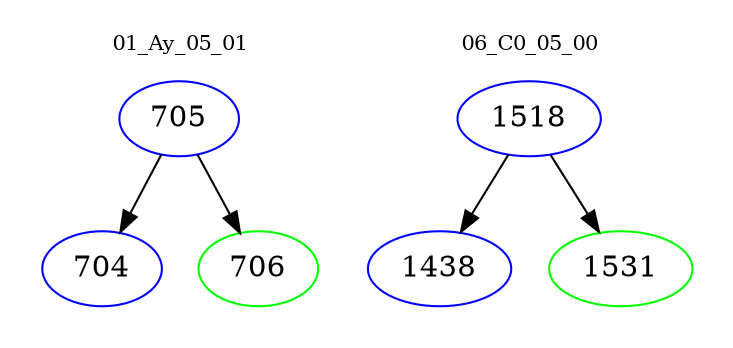 digraph{
subgraph cluster_0 {
color = white
label = "01_Ay_05_01";
fontsize=10;
T0_705 [label="705", color="blue"]
T0_705 -> T0_704 [color="black"]
T0_704 [label="704", color="blue"]
T0_705 -> T0_706 [color="black"]
T0_706 [label="706", color="green"]
}
subgraph cluster_1 {
color = white
label = "06_C0_05_00";
fontsize=10;
T1_1518 [label="1518", color="blue"]
T1_1518 -> T1_1438 [color="black"]
T1_1438 [label="1438", color="blue"]
T1_1518 -> T1_1531 [color="black"]
T1_1531 [label="1531", color="green"]
}
}
